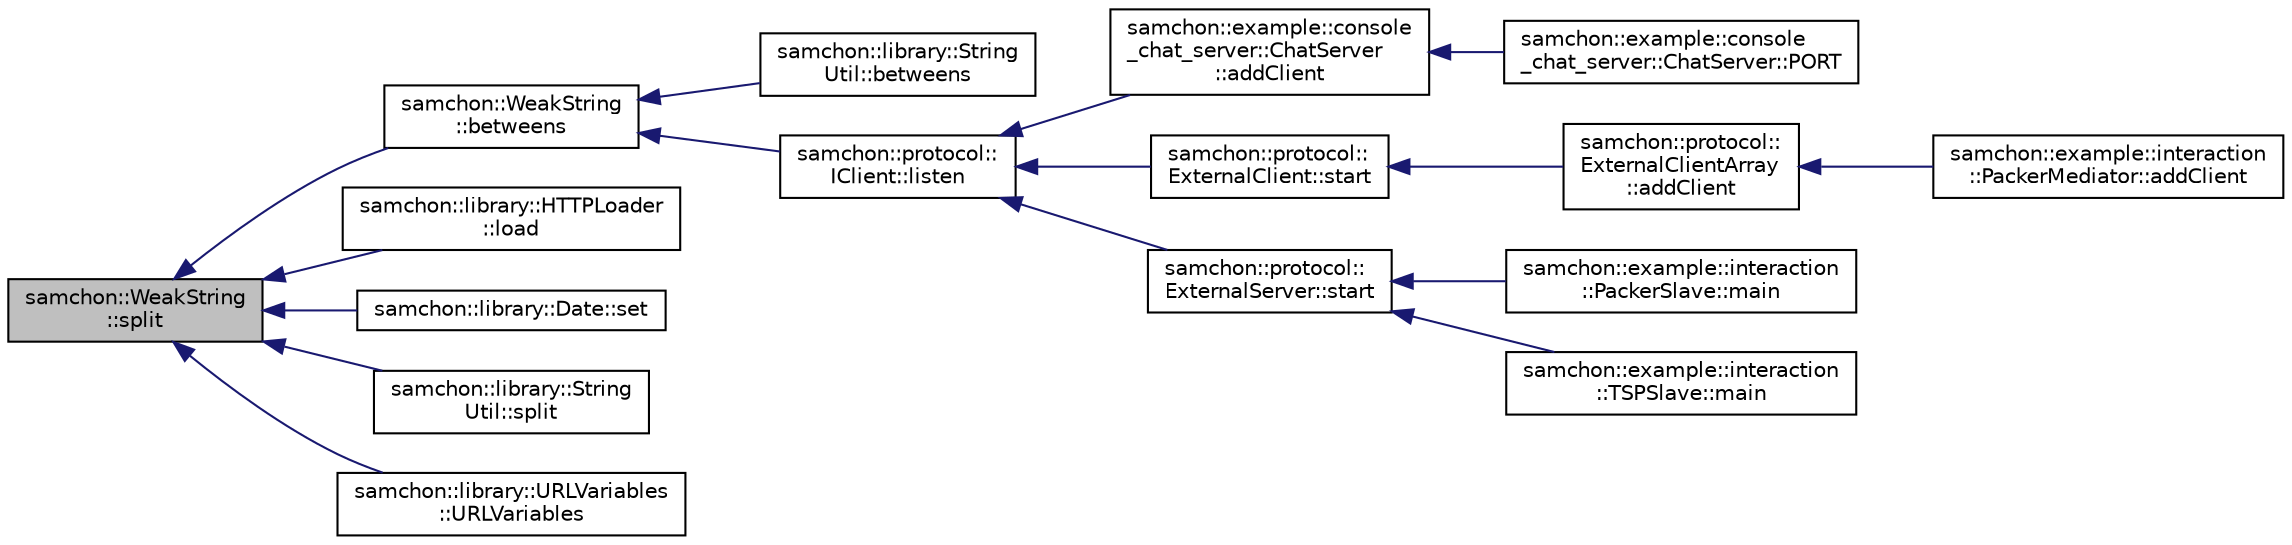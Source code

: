 digraph "samchon::WeakString::split"
{
  edge [fontname="Helvetica",fontsize="10",labelfontname="Helvetica",labelfontsize="10"];
  node [fontname="Helvetica",fontsize="10",shape=record];
  rankdir="LR";
  Node1 [label="samchon::WeakString\l::split",height=0.2,width=0.4,color="black", fillcolor="grey75", style="filled", fontcolor="black"];
  Node1 -> Node2 [dir="back",color="midnightblue",fontsize="10",style="solid",fontname="Helvetica"];
  Node2 [label="samchon::WeakString\l::betweens",height=0.2,width=0.4,color="black", fillcolor="white", style="filled",URL="$d8/de4/classsamchon_1_1WeakString.html#a2db7fada61c0ffa5d5a31499a40c772c",tooltip="Generates substrings. "];
  Node2 -> Node3 [dir="back",color="midnightblue",fontsize="10",style="solid",fontname="Helvetica"];
  Node3 [label="samchon::library::String\lUtil::betweens",height=0.2,width=0.4,color="black", fillcolor="white", style="filled",URL="$d2/d53/classsamchon_1_1library_1_1StringUtil.html#a0d52ded08d36670635430f6a7a63b98f",tooltip="Generates substrings. "];
  Node2 -> Node4 [dir="back",color="midnightblue",fontsize="10",style="solid",fontname="Helvetica"];
  Node4 [label="samchon::protocol::\lIClient::listen",height=0.2,width=0.4,color="black", fillcolor="white", style="filled",URL="$d3/dc8/classsamchon_1_1protocol_1_1IClient.html#a2c36bef1ddcc101dd1e1364ab22f4ee3",tooltip="Listens message from a related system. "];
  Node4 -> Node5 [dir="back",color="midnightblue",fontsize="10",style="solid",fontname="Helvetica"];
  Node5 [label="samchon::example::console\l_chat_server::ChatServer\l::addClient",height=0.2,width=0.4,color="black", fillcolor="white", style="filled",URL="$dd/dc0/classsamchon_1_1example_1_1console__chat__server_1_1ChatServer.html#a49466c3a851dd65633a0915feee864c1",tooltip="Add a client. "];
  Node5 -> Node6 [dir="back",color="midnightblue",fontsize="10",style="solid",fontname="Helvetica"];
  Node6 [label="samchon::example::console\l_chat_server::ChatServer::PORT",height=0.2,width=0.4,color="black", fillcolor="white", style="filled",URL="$dd/dc0/classsamchon_1_1example_1_1console__chat__server_1_1ChatServer.html#aaeb3148b26566bb3c133f3c4c174de5d",tooltip="Port number: #33749. "];
  Node4 -> Node7 [dir="back",color="midnightblue",fontsize="10",style="solid",fontname="Helvetica"];
  Node7 [label="samchon::protocol::\lExternalClient::start",height=0.2,width=0.4,color="black", fillcolor="white", style="filled",URL="$dc/dfd/classsamchon_1_1protocol_1_1ExternalClient.html#ae4702e7417181280814e8b6b14add2ea",tooltip="Start interaction. "];
  Node7 -> Node8 [dir="back",color="midnightblue",fontsize="10",style="solid",fontname="Helvetica"];
  Node8 [label="samchon::protocol::\lExternalClientArray\l::addClient",height=0.2,width=0.4,color="black", fillcolor="white", style="filled",URL="$d8/d47/classsamchon_1_1protocol_1_1ExternalClientArray.html#ad3ec6083977d0c552fe8287f9d68f909",tooltip="Handling connection of a physical client. "];
  Node8 -> Node9 [dir="back",color="midnightblue",fontsize="10",style="solid",fontname="Helvetica"];
  Node9 [label="samchon::example::interaction\l::PackerMediator::addClient",height=0.2,width=0.4,color="black", fillcolor="white", style="filled",URL="$d7/d0a/classsamchon_1_1example_1_1interaction_1_1PackerMediator.html#a8d04d11f6948cf00d968549ab6279ff3",tooltip="Handling connection of a physical client. "];
  Node4 -> Node10 [dir="back",color="midnightblue",fontsize="10",style="solid",fontname="Helvetica"];
  Node10 [label="samchon::protocol::\lExternalServer::start",height=0.2,width=0.4,color="black", fillcolor="white", style="filled",URL="$df/d4a/classsamchon_1_1protocol_1_1ExternalServer.html#ae66e632f38f210dcbf41616d10c7c3f5",tooltip="Start interaction. "];
  Node10 -> Node11 [dir="back",color="midnightblue",fontsize="10",style="solid",fontname="Helvetica"];
  Node11 [label="samchon::example::interaction\l::PackerSlave::main",height=0.2,width=0.4,color="black", fillcolor="white", style="filled",URL="$d3/d29/classsamchon_1_1example_1_1interaction_1_1PackerSlave.html#a6e988e1b8aabb03b2d47813871efd386",tooltip="Main function. "];
  Node10 -> Node12 [dir="back",color="midnightblue",fontsize="10",style="solid",fontname="Helvetica"];
  Node12 [label="samchon::example::interaction\l::TSPSlave::main",height=0.2,width=0.4,color="black", fillcolor="white", style="filled",URL="$df/dac/classsamchon_1_1example_1_1interaction_1_1TSPSlave.html#a21e03899aaa40763605cb47a7037f37d",tooltip="Main function. "];
  Node1 -> Node13 [dir="back",color="midnightblue",fontsize="10",style="solid",fontname="Helvetica"];
  Node13 [label="samchon::library::HTTPLoader\l::load",height=0.2,width=0.4,color="black", fillcolor="white", style="filled",URL="$d7/d67/classsamchon_1_1library_1_1HTTPLoader.html#a64939fa137cf75e154faf59d164bd2bb",tooltip="Load data from target url. "];
  Node1 -> Node14 [dir="back",color="midnightblue",fontsize="10",style="solid",fontname="Helvetica"];
  Node14 [label="samchon::library::Date::set",height=0.2,width=0.4,color="black", fillcolor="white", style="filled",URL="$da/d6b/classsamchon_1_1library_1_1Date.html#aa3fd23b32a1588ee0df92028dfa7a067",tooltip="Setter by weak_string. "];
  Node1 -> Node15 [dir="back",color="midnightblue",fontsize="10",style="solid",fontname="Helvetica"];
  Node15 [label="samchon::library::String\lUtil::split",height=0.2,width=0.4,color="black", fillcolor="white", style="filled",URL="$d2/d53/classsamchon_1_1library_1_1StringUtil.html#a262b3c744b664b4353961e50a82db9ee",tooltip="Generates substrings. "];
  Node1 -> Node16 [dir="back",color="midnightblue",fontsize="10",style="solid",fontname="Helvetica"];
  Node16 [label="samchon::library::URLVariables\l::URLVariables",height=0.2,width=0.4,color="black", fillcolor="white", style="filled",URL="$dc/d30/classsamchon_1_1library_1_1URLVariables.html#a63adaa16363a7a7be2ce9fc7504fcb56",tooltip="Constructor by a string representing encoded properties. "];
}
